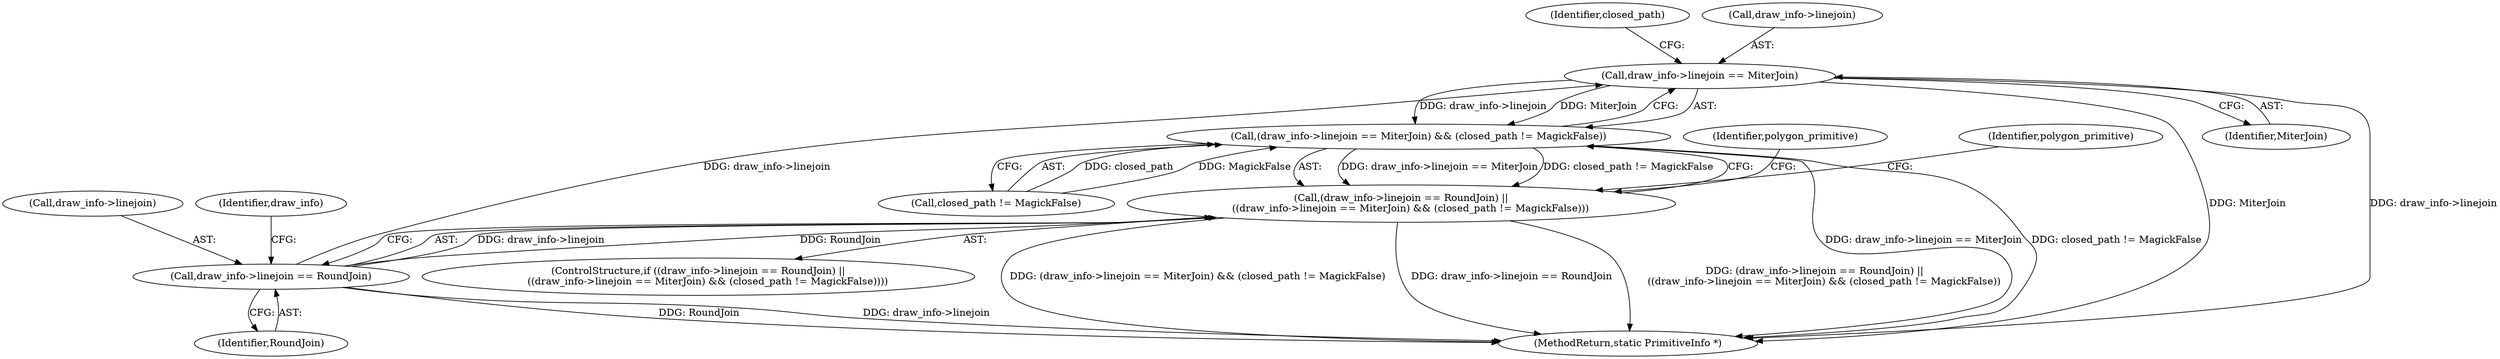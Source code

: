 digraph "0_ImageMagick_726812fa2fa7ce16bcf58f6e115f65427a1c0950_5@pointer" {
"1000269" [label="(Call,draw_info->linejoin == MiterJoin)"];
"1000263" [label="(Call,draw_info->linejoin == RoundJoin)"];
"1000268" [label="(Call,(draw_info->linejoin == MiterJoin) && (closed_path != MagickFalse))"];
"1000262" [label="(Call,(draw_info->linejoin == RoundJoin) ||\n      ((draw_info->linejoin == MiterJoin) && (closed_path != MagickFalse)))"];
"1000268" [label="(Call,(draw_info->linejoin == MiterJoin) && (closed_path != MagickFalse))"];
"1000275" [label="(Identifier,closed_path)"];
"1000262" [label="(Call,(draw_info->linejoin == RoundJoin) ||\n      ((draw_info->linejoin == MiterJoin) && (closed_path != MagickFalse)))"];
"1000263" [label="(Call,draw_info->linejoin == RoundJoin)"];
"1000270" [label="(Call,draw_info->linejoin)"];
"1000290" [label="(Identifier,polygon_primitive)"];
"1000267" [label="(Identifier,RoundJoin)"];
"1000264" [label="(Call,draw_info->linejoin)"];
"1002815" [label="(MethodReturn,static PrimitiveInfo *)"];
"1000271" [label="(Identifier,draw_info)"];
"1000280" [label="(Identifier,polygon_primitive)"];
"1000273" [label="(Identifier,MiterJoin)"];
"1000261" [label="(ControlStructure,if ((draw_info->linejoin == RoundJoin) ||\n      ((draw_info->linejoin == MiterJoin) && (closed_path != MagickFalse))))"];
"1000269" [label="(Call,draw_info->linejoin == MiterJoin)"];
"1000274" [label="(Call,closed_path != MagickFalse)"];
"1000269" -> "1000268"  [label="AST: "];
"1000269" -> "1000273"  [label="CFG: "];
"1000270" -> "1000269"  [label="AST: "];
"1000273" -> "1000269"  [label="AST: "];
"1000275" -> "1000269"  [label="CFG: "];
"1000268" -> "1000269"  [label="CFG: "];
"1000269" -> "1002815"  [label="DDG: MiterJoin"];
"1000269" -> "1002815"  [label="DDG: draw_info->linejoin"];
"1000269" -> "1000268"  [label="DDG: draw_info->linejoin"];
"1000269" -> "1000268"  [label="DDG: MiterJoin"];
"1000263" -> "1000269"  [label="DDG: draw_info->linejoin"];
"1000263" -> "1000262"  [label="AST: "];
"1000263" -> "1000267"  [label="CFG: "];
"1000264" -> "1000263"  [label="AST: "];
"1000267" -> "1000263"  [label="AST: "];
"1000271" -> "1000263"  [label="CFG: "];
"1000262" -> "1000263"  [label="CFG: "];
"1000263" -> "1002815"  [label="DDG: RoundJoin"];
"1000263" -> "1002815"  [label="DDG: draw_info->linejoin"];
"1000263" -> "1000262"  [label="DDG: draw_info->linejoin"];
"1000263" -> "1000262"  [label="DDG: RoundJoin"];
"1000268" -> "1000262"  [label="AST: "];
"1000268" -> "1000274"  [label="CFG: "];
"1000274" -> "1000268"  [label="AST: "];
"1000262" -> "1000268"  [label="CFG: "];
"1000268" -> "1002815"  [label="DDG: draw_info->linejoin == MiterJoin"];
"1000268" -> "1002815"  [label="DDG: closed_path != MagickFalse"];
"1000268" -> "1000262"  [label="DDG: draw_info->linejoin == MiterJoin"];
"1000268" -> "1000262"  [label="DDG: closed_path != MagickFalse"];
"1000274" -> "1000268"  [label="DDG: closed_path"];
"1000274" -> "1000268"  [label="DDG: MagickFalse"];
"1000262" -> "1000261"  [label="AST: "];
"1000280" -> "1000262"  [label="CFG: "];
"1000290" -> "1000262"  [label="CFG: "];
"1000262" -> "1002815"  [label="DDG: (draw_info->linejoin == MiterJoin) && (closed_path != MagickFalse)"];
"1000262" -> "1002815"  [label="DDG: draw_info->linejoin == RoundJoin"];
"1000262" -> "1002815"  [label="DDG: (draw_info->linejoin == RoundJoin) ||\n      ((draw_info->linejoin == MiterJoin) && (closed_path != MagickFalse))"];
}
